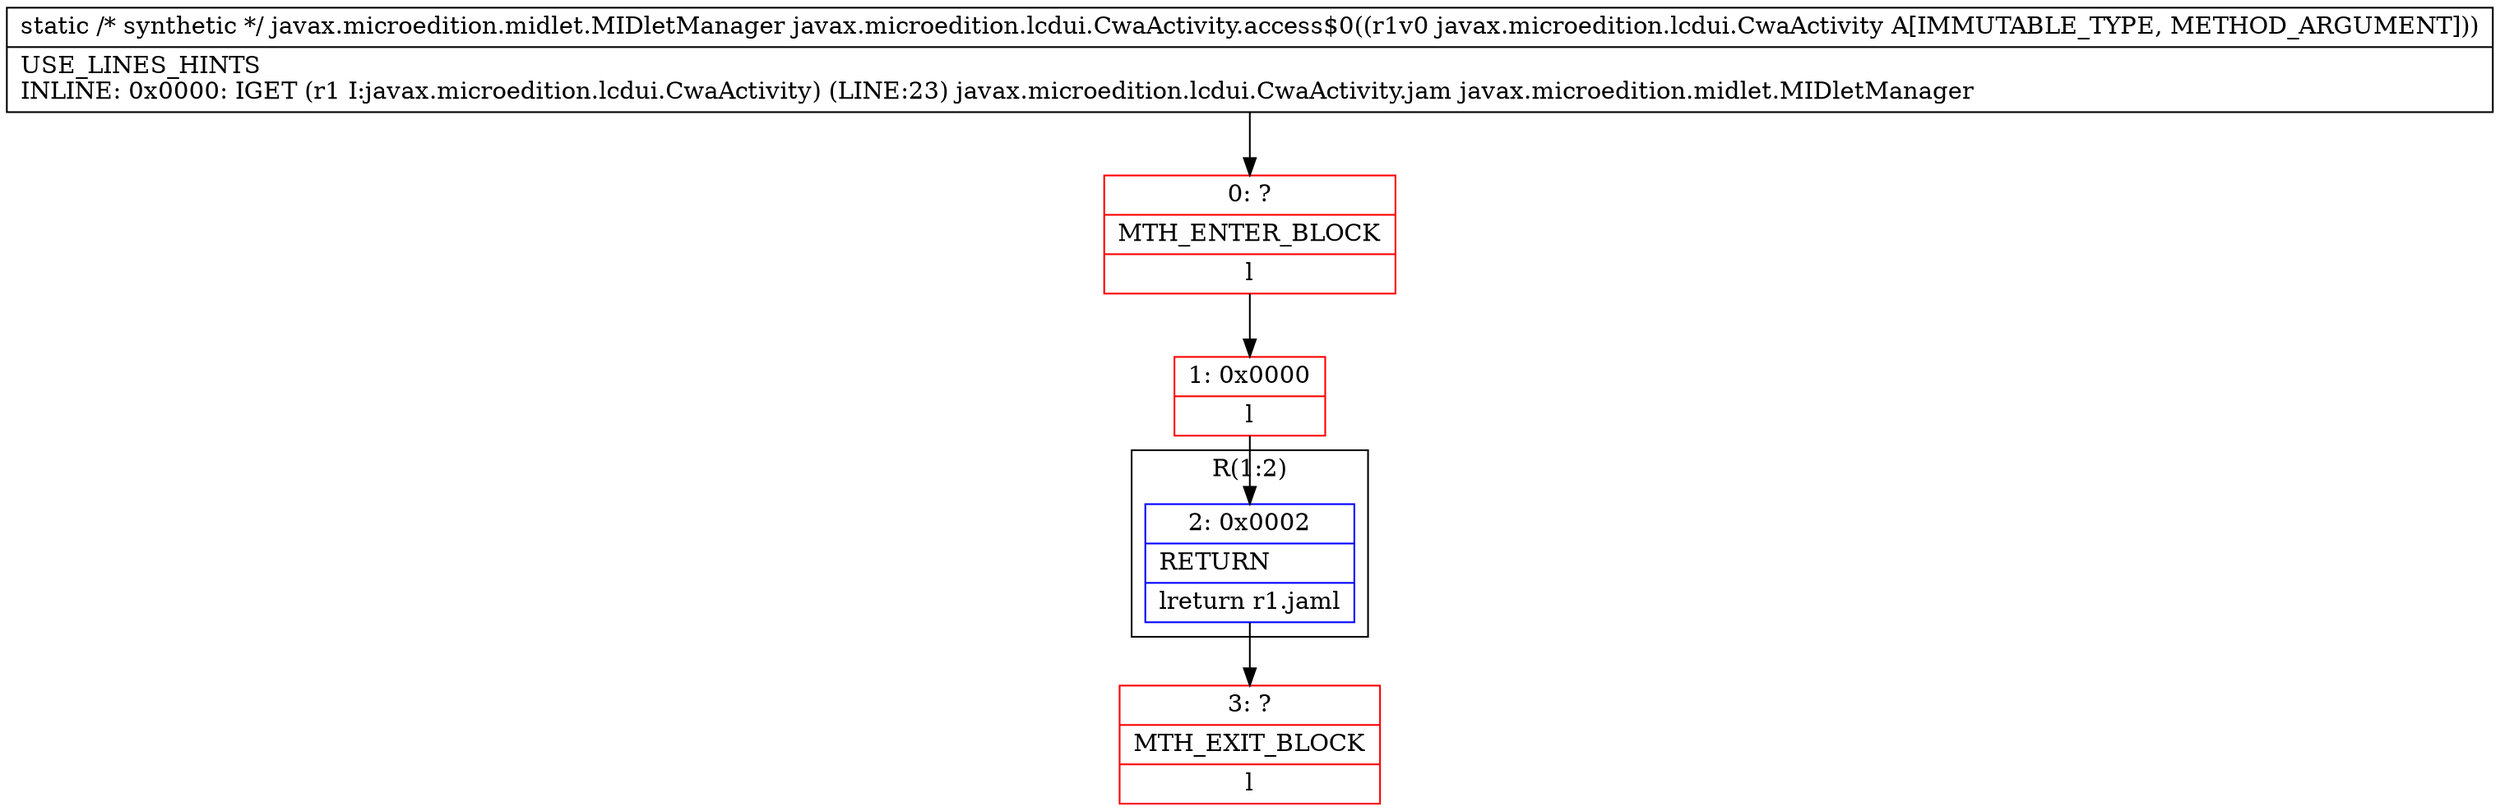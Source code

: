 digraph "CFG forjavax.microedition.lcdui.CwaActivity.access$0(Ljavax\/microedition\/lcdui\/CwaActivity;)Ljavax\/microedition\/midlet\/MIDletManager;" {
subgraph cluster_Region_837903257 {
label = "R(1:2)";
node [shape=record,color=blue];
Node_2 [shape=record,label="{2\:\ 0x0002|RETURN\l|lreturn r1.jaml}"];
}
Node_0 [shape=record,color=red,label="{0\:\ ?|MTH_ENTER_BLOCK\l|l}"];
Node_1 [shape=record,color=red,label="{1\:\ 0x0000|l}"];
Node_3 [shape=record,color=red,label="{3\:\ ?|MTH_EXIT_BLOCK\l|l}"];
MethodNode[shape=record,label="{static \/* synthetic *\/ javax.microedition.midlet.MIDletManager javax.microedition.lcdui.CwaActivity.access$0((r1v0 javax.microedition.lcdui.CwaActivity A[IMMUTABLE_TYPE, METHOD_ARGUMENT]))  | USE_LINES_HINTS\lINLINE: 0x0000: IGET (r1 I:javax.microedition.lcdui.CwaActivity) (LINE:23) javax.microedition.lcdui.CwaActivity.jam javax.microedition.midlet.MIDletManager\l}"];
MethodNode -> Node_0;
Node_2 -> Node_3;
Node_0 -> Node_1;
Node_1 -> Node_2;
}

